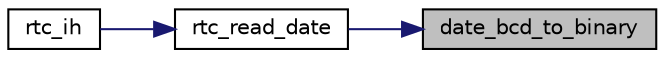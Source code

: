 digraph "date_bcd_to_binary"
{
 // LATEX_PDF_SIZE
  edge [fontname="Helvetica",fontsize="10",labelfontname="Helvetica",labelfontsize="10"];
  node [fontname="Helvetica",fontsize="10",shape=record];
  rankdir="RL";
  Node1 [label="date_bcd_to_binary",height=0.2,width=0.4,color="black", fillcolor="grey75", style="filled", fontcolor="black",tooltip="Converts a date_t from BCD to binary format."];
  Node1 -> Node2 [dir="back",color="midnightblue",fontsize="10",style="solid",fontname="Helvetica"];
  Node2 [label="rtc_read_date",height=0.2,width=0.4,color="black", fillcolor="white", style="filled",URL="$group__rtc.html#ga4c1a7a6487a05aec45012e5298134758",tooltip="Reads the current date from the RTC and stores it inside the rtc module."];
  Node2 -> Node3 [dir="back",color="midnightblue",fontsize="10",style="solid",fontname="Helvetica"];
  Node3 [label="rtc_ih",height=0.2,width=0.4,color="black", fillcolor="white", style="filled",URL="$group__rtc.html#ga75dad42881d64cf07cf1bdc2979a7056",tooltip="RTC interrupt handler."];
}

